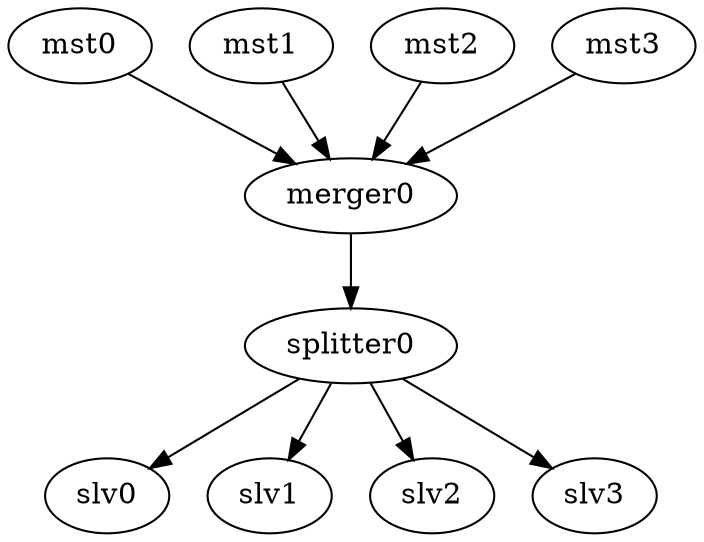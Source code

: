 



digraph x4x4 {

mst0 -> merger0 ;
mst1 -> merger0 ;
mst2 -> merger0 ;
mst3 -> merger0 ;

merger0 -> splitter0 ;
splitter0 -> slv0 ;
splitter0 -> slv1 ;
splitter0 -> slv2 ;
splitter0 -> slv3 ;
}
